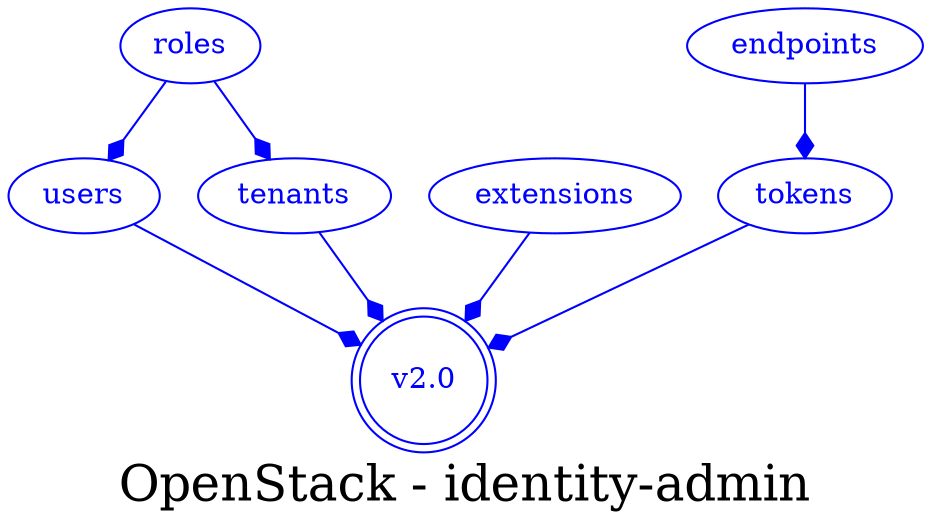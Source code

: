 digraph LexiconGraph {
graph[label="OpenStack - identity-admin", fontsize=24]
splines=true
"v2.0" [color=blue, fontcolor=blue, shape=doublecircle]
"users" -> "v2.0" [color=blue, fontcolor=blue, arrowhead=diamond, arrowtail=none]
"users" [color=blue, fontcolor=blue, shape=ellipse]
"roles" -> "users" [color=blue, fontcolor=blue, arrowhead=diamond, arrowtail=none]
"roles" [color=blue, fontcolor=blue, shape=ellipse]
"tenants" -> "v2.0" [color=blue, fontcolor=blue, arrowhead=diamond, arrowtail=none]
"tenants" [color=blue, fontcolor=blue, shape=ellipse]
"roles" -> "tenants" [color=blue, fontcolor=blue, arrowhead=diamond, arrowtail=none]
"extensions" -> "v2.0" [color=blue, fontcolor=blue, arrowhead=diamond, arrowtail=none]
"extensions" [color=blue, fontcolor=blue, shape=ellipse]
"tokens" -> "v2.0" [color=blue, fontcolor=blue, arrowhead=diamond, arrowtail=none]
"tokens" [color=blue, fontcolor=blue, shape=ellipse]
"endpoints" -> "tokens" [color=blue, fontcolor=blue, arrowhead=diamond, arrowtail=none]
"endpoints" [color=blue, fontcolor=blue, shape=ellipse]
}

